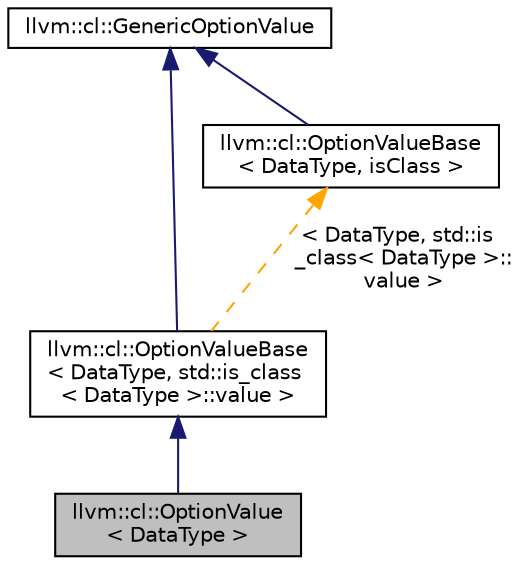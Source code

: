 digraph "llvm::cl::OptionValue&lt; DataType &gt;"
{
 // LATEX_PDF_SIZE
  bgcolor="transparent";
  edge [fontname="Helvetica",fontsize="10",labelfontname="Helvetica",labelfontsize="10"];
  node [fontname="Helvetica",fontsize="10",shape="box"];
  Node1 [label="llvm::cl::OptionValue\l\< DataType \>",height=0.2,width=0.4,color="black", fillcolor="grey75", style="filled", fontcolor="black",tooltip=" "];
  Node2 -> Node1 [dir="back",color="midnightblue",fontsize="10",style="solid",fontname="Helvetica"];
  Node2 [label="llvm::cl::OptionValueBase\l\< DataType, std::is_class\l\< DataType \>::value \>",height=0.2,width=0.4,color="black",URL="$structllvm_1_1cl_1_1OptionValueBase.html",tooltip=" "];
  Node3 -> Node2 [dir="back",color="midnightblue",fontsize="10",style="solid",fontname="Helvetica"];
  Node3 [label="llvm::cl::GenericOptionValue",height=0.2,width=0.4,color="black",URL="$structllvm_1_1cl_1_1GenericOptionValue.html",tooltip=" "];
  Node4 -> Node2 [dir="back",color="orange",fontsize="10",style="dashed",label=" \< DataType, std::is\l_class\< DataType \>::\lvalue \>" ,fontname="Helvetica"];
  Node4 [label="llvm::cl::OptionValueBase\l\< DataType, isClass \>",height=0.2,width=0.4,color="black",URL="$structllvm_1_1cl_1_1OptionValueBase.html",tooltip=" "];
  Node3 -> Node4 [dir="back",color="midnightblue",fontsize="10",style="solid",fontname="Helvetica"];
}
